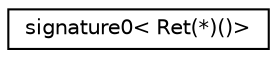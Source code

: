 digraph "Graphical Class Hierarchy"
{
  edge [fontname="Helvetica",fontsize="10",labelfontname="Helvetica",labelfontsize="10"];
  node [fontname="Helvetica",fontsize="10",shape=record];
  rankdir="LR";
  Node1 [label="signature0\< Ret(*)()\>",height=0.2,width=0.4,color="black", fillcolor="white", style="filled",URL="$structsignature0_3_01Ret_07_5_08_07_08_4.html"];
}
